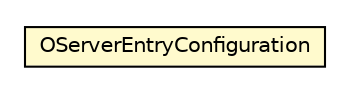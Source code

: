 #!/usr/local/bin/dot
#
# Class diagram 
# Generated by UMLGraph version R5_6-24-gf6e263 (http://www.umlgraph.org/)
#

digraph G {
	edge [fontname="Helvetica",fontsize=10,labelfontname="Helvetica",labelfontsize=10];
	node [fontname="Helvetica",fontsize=10,shape=plaintext];
	nodesep=0.25;
	ranksep=0.5;
	// com.orientechnologies.orient.server.config.OServerEntryConfiguration
	c3826059 [label=<<table title="com.orientechnologies.orient.server.config.OServerEntryConfiguration" border="0" cellborder="1" cellspacing="0" cellpadding="2" port="p" bgcolor="lemonChiffon" href="./OServerEntryConfiguration.html">
		<tr><td><table border="0" cellspacing="0" cellpadding="1">
<tr><td align="center" balign="center"> OServerEntryConfiguration </td></tr>
		</table></td></tr>
		</table>>, URL="./OServerEntryConfiguration.html", fontname="Helvetica", fontcolor="black", fontsize=10.0];
}

